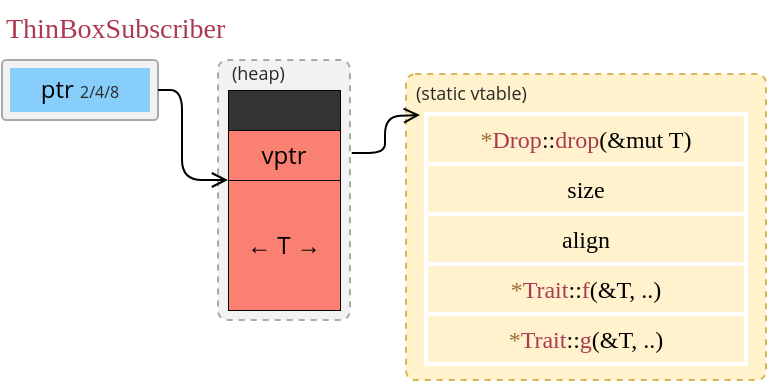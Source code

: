 <mxfile scale="1" border="5" version="28.2.5">
  <diagram name="第 1 页" id="UIN3GO888B8rErfqDr5A">
    <mxGraphModel dx="893" dy="592" grid="1" gridSize="10" guides="1" tooltips="1" connect="1" arrows="1" fold="1" page="1" pageScale="1" pageWidth="827" pageHeight="1169" math="0" shadow="0">
      <root>
        <mxCell id="0" />
        <mxCell id="1" parent="0" />
        <mxCell id="mdJHNkCio0da5D6LIcqN-1" value="&lt;font style=&quot;color: rgb(172, 59, 81);&quot;&gt;ThinBoxSubscriber&lt;/font&gt;" style="text;html=1;align=left;verticalAlign=middle;whiteSpace=wrap;rounded=0;fontFamily=Fira Code;fontSource=https%3A%2F%2Ffonts.googleapis.com%2Fcss%3Ffamily%3DFira%2BCode;fontSize=14;" parent="1" vertex="1">
          <mxGeometry x="160" y="160" width="160" height="30" as="geometry" />
        </mxCell>
        <mxCell id="mdJHNkCio0da5D6LIcqN-2" value="" style="rounded=1;whiteSpace=wrap;html=1;strokeColor=#A9A9A9;arcSize=7;fillColor=#F2F2F2;" parent="1" vertex="1">
          <mxGeometry x="160" y="190" width="78" height="30" as="geometry" />
        </mxCell>
        <mxCell id="mdJHNkCio0da5D6LIcqN-3" value="ptr &lt;font style=&quot;font-size: 8px; color: rgb(41, 41, 41);&quot;&gt;2/4/8&lt;/font&gt;" style="rounded=0;whiteSpace=wrap;html=1;strokeColor=none;fillColor=#87CEFA;fontFamily=Open Sans;fontSource=https%3A%2F%2Ffonts.googleapis.com%2Fcss%3Ffamily%3DOpen%2BSans;" parent="1" vertex="1">
          <mxGeometry x="164" y="194" width="70" height="22" as="geometry" />
        </mxCell>
        <mxCell id="mdJHNkCio0da5D6LIcqN-6" value="" style="rounded=1;whiteSpace=wrap;html=1;strokeColor=#A9A9A9;arcSize=7;fillColor=#F2F2F2;dashed=1;" parent="1" vertex="1">
          <mxGeometry x="268" y="190" width="66" height="130" as="geometry" />
        </mxCell>
        <mxCell id="mdJHNkCio0da5D6LIcqN-7" value="← T →" style="rounded=0;whiteSpace=wrap;html=1;strokeColor=default;fillColor=#FA8072;fontFamily=Open Sans;fontSource=https%3A%2F%2Ffonts.googleapis.com%2Fcss%3Ffamily%3DOpen%2BSans;strokeWidth=0.5;" parent="1" vertex="1">
          <mxGeometry x="273" y="250" width="56" height="65" as="geometry" />
        </mxCell>
        <mxCell id="mdJHNkCio0da5D6LIcqN-11" value="" style="rounded=1;whiteSpace=wrap;html=1;strokeColor=#d6b656;arcSize=3;fillColor=#fff2cc;dashed=1;" parent="1" vertex="1">
          <mxGeometry x="362" y="197" width="180" height="153" as="geometry" />
        </mxCell>
        <mxCell id="mdJHNkCio0da5D6LIcqN-15" value="(static vtable)" style="text;whiteSpace=wrap;html=1;fontFamily=Open Sans;fontSource=https%3A%2F%2Ffonts.googleapis.com%2Fcss%3Ffamily%3DOpen%2BSans;fontColor=#292929;fontSize=9;align=left;labelPosition=center;verticalLabelPosition=middle;verticalAlign=middle;" parent="1" vertex="1">
          <mxGeometry x="365" y="197" width="70" height="20" as="geometry" />
        </mxCell>
        <mxCell id="mdJHNkCio0da5D6LIcqN-16" value="&lt;font style=&quot;color: rgb(154, 110, 58);&quot;&gt;*&lt;/font&gt;&lt;font style=&quot;color: rgb(172, 59, 81);&quot;&gt;Drop&lt;/font&gt;::&lt;font style=&quot;color: rgb(172, 59, 81);&quot;&gt;drop&lt;/font&gt;(&amp;amp;mut T)" style="rounded=0;whiteSpace=wrap;html=1;strokeColor=#FFFFFF;fillColor=none;strokeWidth=2;fontFamily=Fira Code;fontSource=https%3A%2F%2Ffonts.googleapis.com%2Fcss%3Ffamily%3DFira%2BCode;" parent="1" vertex="1">
          <mxGeometry x="372" y="217" width="160" height="25" as="geometry" />
        </mxCell>
        <mxCell id="mdJHNkCio0da5D6LIcqN-17" value="size" style="rounded=0;whiteSpace=wrap;html=1;strokeColor=#FFFFFF;fillColor=none;strokeWidth=2;fontFamily=Fira Code;fontSource=https%3A%2F%2Ffonts.googleapis.com%2Fcss%3Ffamily%3DFira%2BCode;" parent="1" vertex="1">
          <mxGeometry x="372" y="242" width="160" height="25" as="geometry" />
        </mxCell>
        <mxCell id="mdJHNkCio0da5D6LIcqN-18" value="align" style="rounded=0;whiteSpace=wrap;html=1;strokeColor=#FFFFFF;fillColor=none;strokeWidth=2;fontFamily=Fira Code;fontSource=https%3A%2F%2Ffonts.googleapis.com%2Fcss%3Ffamily%3DFira%2BCode;" parent="1" vertex="1">
          <mxGeometry x="372" y="267" width="160" height="25" as="geometry" />
        </mxCell>
        <mxCell id="mdJHNkCio0da5D6LIcqN-19" value="&lt;font style=&quot;color: rgb(154, 110, 58);&quot;&gt;*&lt;/font&gt;&lt;font style=&quot;color: rgb(172, 59, 81);&quot;&gt;Trait&lt;/font&gt;::&lt;font style=&quot;color: rgb(172, 59, 81);&quot;&gt;f&lt;/font&gt;(&amp;amp;T, ..)" style="rounded=0;whiteSpace=wrap;html=1;strokeColor=#FFFFFF;fillColor=none;strokeWidth=2;fontFamily=Fira Code;fontSource=https%3A%2F%2Ffonts.googleapis.com%2Fcss%3Ffamily%3DFira%2BCode;" parent="1" vertex="1">
          <mxGeometry x="372" y="292" width="160" height="25" as="geometry" />
        </mxCell>
        <mxCell id="mdJHNkCio0da5D6LIcqN-20" value="&lt;font style=&quot;color: rgb(154, 110, 58);&quot;&gt;*&lt;/font&gt;&lt;font style=&quot;color: rgb(172, 59, 81);&quot;&gt;Trait&lt;/font&gt;::&lt;font style=&quot;color: rgb(172, 59, 81);&quot;&gt;g&lt;/font&gt;(&amp;amp;T, ..)" style="rounded=0;whiteSpace=wrap;html=1;strokeColor=#FFFFFF;fillColor=none;strokeWidth=2;fontFamily=Fira Code;fontSource=https%3A%2F%2Ffonts.googleapis.com%2Fcss%3Ffamily%3DFira%2BCode;" parent="1" vertex="1">
          <mxGeometry x="372" y="317" width="160" height="25" as="geometry" />
        </mxCell>
        <mxCell id="3" value="vptr" style="rounded=0;whiteSpace=wrap;html=1;strokeColor=default;fillColor=#FA8072;fontFamily=Open Sans;fontSource=https%3A%2F%2Ffonts.googleapis.com%2Fcss%3Ffamily%3DOpen%2BSans;strokeWidth=0.5;" parent="1" vertex="1">
          <mxGeometry x="273" y="225" width="56" height="25" as="geometry" />
        </mxCell>
        <mxCell id="4" value="" style="endArrow=none;html=1;rounded=1;startArrow=open;startFill=0;exitX=0;exitY=0;exitDx=0;exitDy=0;edgeStyle=orthogonalEdgeStyle;entryX=1;entryY=0.5;entryDx=0;entryDy=0;curved=0;" parent="1" source="mdJHNkCio0da5D6LIcqN-7" edge="1" target="mdJHNkCio0da5D6LIcqN-2">
          <mxGeometry width="50" height="50" relative="1" as="geometry">
            <mxPoint x="260.34" y="204.66" as="sourcePoint" />
            <mxPoint x="238.0" y="204.66" as="targetPoint" />
            <Array as="points">
              <mxPoint x="250" y="250" />
              <mxPoint x="250" y="205" />
            </Array>
          </mxGeometry>
        </mxCell>
        <mxCell id="7" value="(heap)" style="text;whiteSpace=wrap;html=1;fontFamily=Open Sans;fontSource=https%3A%2F%2Ffonts.googleapis.com%2Fcss%3Ffamily%3DOpen%2BSans;fontColor=#292929;fontSize=9;align=left;labelPosition=center;verticalLabelPosition=middle;verticalAlign=middle;" parent="1" vertex="1">
          <mxGeometry x="273" y="187" width="70" height="20" as="geometry" />
        </mxCell>
        <mxCell id="8" value="" style="endArrow=none;html=1;rounded=1;startArrow=open;startFill=0;exitX=0;exitY=0;exitDx=0;exitDy=0;entryX=1.013;entryY=0.358;entryDx=0;entryDy=0;entryPerimeter=0;edgeStyle=orthogonalEdgeStyle;" parent="1" edge="1" target="mdJHNkCio0da5D6LIcqN-6">
          <mxGeometry width="50" height="50" relative="1" as="geometry">
            <mxPoint x="369" y="217.55" as="sourcePoint" />
            <mxPoint x="334" y="217.21" as="targetPoint" />
          </mxGeometry>
        </mxCell>
        <mxCell id="1G5PdcrJYR5Ns0GZnYrk-8" value="" style="rounded=0;whiteSpace=wrap;html=1;strokeColor=default;fillColor=#333333;fontFamily=Open Sans;fontSource=https%3A%2F%2Ffonts.googleapis.com%2Fcss%3Ffamily%3DOpen%2BSans;strokeWidth=0.5;textShadow=0;shadow=0;gradientColor=none;glass=0;" parent="1" vertex="1">
          <mxGeometry x="273" y="205" width="56" height="20" as="geometry" />
        </mxCell>
      </root>
    </mxGraphModel>
  </diagram>
</mxfile>
